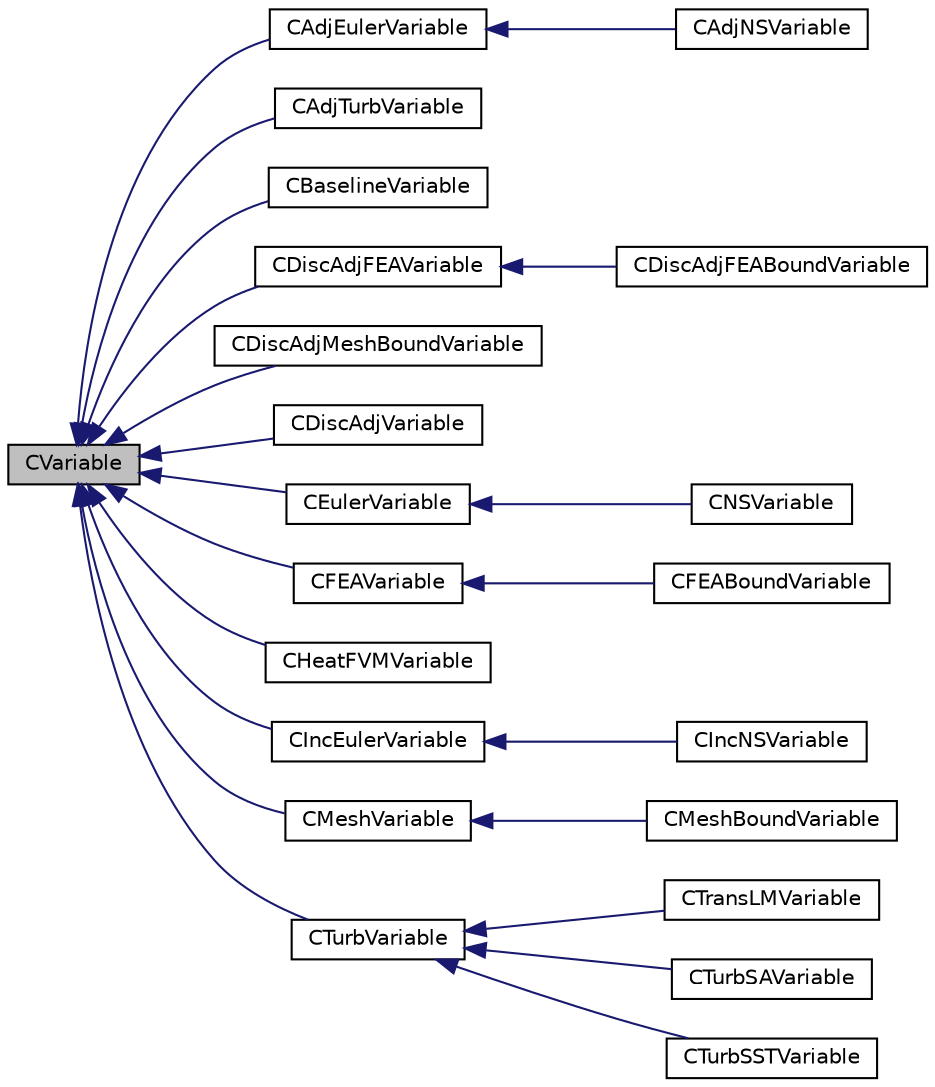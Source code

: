 digraph "CVariable"
{
  edge [fontname="Helvetica",fontsize="10",labelfontname="Helvetica",labelfontsize="10"];
  node [fontname="Helvetica",fontsize="10",shape=record];
  rankdir="LR";
  Node0 [label="CVariable",height=0.2,width=0.4,color="black", fillcolor="grey75", style="filled", fontcolor="black"];
  Node0 -> Node1 [dir="back",color="midnightblue",fontsize="10",style="solid",fontname="Helvetica"];
  Node1 [label="CAdjEulerVariable",height=0.2,width=0.4,color="black", fillcolor="white", style="filled",URL="$class_c_adj_euler_variable.html",tooltip="Main class for defining the variables of the adjoint Euler solver. "];
  Node1 -> Node2 [dir="back",color="midnightblue",fontsize="10",style="solid",fontname="Helvetica"];
  Node2 [label="CAdjNSVariable",height=0.2,width=0.4,color="black", fillcolor="white", style="filled",URL="$class_c_adj_n_s_variable.html",tooltip="Main class for defining the variables of the adjoint Navier-Stokes solver. "];
  Node0 -> Node3 [dir="back",color="midnightblue",fontsize="10",style="solid",fontname="Helvetica"];
  Node3 [label="CAdjTurbVariable",height=0.2,width=0.4,color="black", fillcolor="white", style="filled",URL="$class_c_adj_turb_variable.html",tooltip="Main class for defining the variables of the adjoint turbulence model. "];
  Node0 -> Node4 [dir="back",color="midnightblue",fontsize="10",style="solid",fontname="Helvetica"];
  Node4 [label="CBaselineVariable",height=0.2,width=0.4,color="black", fillcolor="white", style="filled",URL="$class_c_baseline_variable.html",tooltip="Main class for defining the variables of a baseline solution from a restart file (for output)..."];
  Node0 -> Node5 [dir="back",color="midnightblue",fontsize="10",style="solid",fontname="Helvetica"];
  Node5 [label="CDiscAdjFEAVariable",height=0.2,width=0.4,color="black", fillcolor="white", style="filled",URL="$class_c_disc_adj_f_e_a_variable.html",tooltip="Main class for defining the variables of the adjoint solver. "];
  Node5 -> Node6 [dir="back",color="midnightblue",fontsize="10",style="solid",fontname="Helvetica"];
  Node6 [label="CDiscAdjFEABoundVariable",height=0.2,width=0.4,color="black", fillcolor="white", style="filled",URL="$class_c_disc_adj_f_e_a_bound_variable.html",tooltip="Main class for defining the variables on the FEA boundaries for adjoint applications. "];
  Node0 -> Node7 [dir="back",color="midnightblue",fontsize="10",style="solid",fontname="Helvetica"];
  Node7 [label="CDiscAdjMeshBoundVariable",height=0.2,width=0.4,color="black", fillcolor="white", style="filled",URL="$class_c_disc_adj_mesh_bound_variable.html"];
  Node0 -> Node8 [dir="back",color="midnightblue",fontsize="10",style="solid",fontname="Helvetica"];
  Node8 [label="CDiscAdjVariable",height=0.2,width=0.4,color="black", fillcolor="white", style="filled",URL="$class_c_disc_adj_variable.html",tooltip="Main class for defining the variables of the adjoint solver. "];
  Node0 -> Node9 [dir="back",color="midnightblue",fontsize="10",style="solid",fontname="Helvetica"];
  Node9 [label="CEulerVariable",height=0.2,width=0.4,color="black", fillcolor="white", style="filled",URL="$class_c_euler_variable.html",tooltip="Class for defining the variables of the compressible Euler solver. "];
  Node9 -> Node10 [dir="back",color="midnightblue",fontsize="10",style="solid",fontname="Helvetica"];
  Node10 [label="CNSVariable",height=0.2,width=0.4,color="black", fillcolor="white", style="filled",URL="$class_c_n_s_variable.html",tooltip="Class for defining the variables of the compressible Navier-Stokes solver. "];
  Node0 -> Node11 [dir="back",color="midnightblue",fontsize="10",style="solid",fontname="Helvetica"];
  Node11 [label="CFEAVariable",height=0.2,width=0.4,color="black", fillcolor="white", style="filled",URL="$class_c_f_e_a_variable.html",tooltip="Class for defining the variables of the FEM structural problem. "];
  Node11 -> Node12 [dir="back",color="midnightblue",fontsize="10",style="solid",fontname="Helvetica"];
  Node12 [label="CFEABoundVariable",height=0.2,width=0.4,color="black", fillcolor="white", style="filled",URL="$class_c_f_e_a_bound_variable.html",tooltip="Class that adds storage of boundary variables (tractions) to CFEAVariable. "];
  Node0 -> Node13 [dir="back",color="midnightblue",fontsize="10",style="solid",fontname="Helvetica"];
  Node13 [label="CHeatFVMVariable",height=0.2,width=0.4,color="black", fillcolor="white", style="filled",URL="$class_c_heat_f_v_m_variable.html",tooltip="Class for defining the variables of the finite-volume heat equation solver. "];
  Node0 -> Node14 [dir="back",color="midnightblue",fontsize="10",style="solid",fontname="Helvetica"];
  Node14 [label="CIncEulerVariable",height=0.2,width=0.4,color="black", fillcolor="white", style="filled",URL="$class_c_inc_euler_variable.html",tooltip="Class for defining the variables of the incompressible Euler solver. "];
  Node14 -> Node15 [dir="back",color="midnightblue",fontsize="10",style="solid",fontname="Helvetica"];
  Node15 [label="CIncNSVariable",height=0.2,width=0.4,color="black", fillcolor="white", style="filled",URL="$class_c_inc_n_s_variable.html",tooltip="Class for defining the variables of the incompressible Navier-Stokes solver. "];
  Node0 -> Node16 [dir="back",color="midnightblue",fontsize="10",style="solid",fontname="Helvetica"];
  Node16 [label="CMeshVariable",height=0.2,width=0.4,color="black", fillcolor="white", style="filled",URL="$class_c_mesh_variable.html"];
  Node16 -> Node17 [dir="back",color="midnightblue",fontsize="10",style="solid",fontname="Helvetica"];
  Node17 [label="CMeshBoundVariable",height=0.2,width=0.4,color="black", fillcolor="white", style="filled",URL="$class_c_mesh_bound_variable.html"];
  Node0 -> Node18 [dir="back",color="midnightblue",fontsize="10",style="solid",fontname="Helvetica"];
  Node18 [label="CTurbVariable",height=0.2,width=0.4,color="black", fillcolor="white", style="filled",URL="$class_c_turb_variable.html",tooltip="Base class for defining the variables of the turbulence model. "];
  Node18 -> Node19 [dir="back",color="midnightblue",fontsize="10",style="solid",fontname="Helvetica"];
  Node19 [label="CTransLMVariable",height=0.2,width=0.4,color="black", fillcolor="white", style="filled",URL="$class_c_trans_l_m_variable.html",tooltip="Transition model variables. "];
  Node18 -> Node20 [dir="back",color="midnightblue",fontsize="10",style="solid",fontname="Helvetica"];
  Node20 [label="CTurbSAVariable",height=0.2,width=0.4,color="black", fillcolor="white", style="filled",URL="$class_c_turb_s_a_variable.html",tooltip="Main class for defining the variables of the turbulence model. "];
  Node18 -> Node21 [dir="back",color="midnightblue",fontsize="10",style="solid",fontname="Helvetica"];
  Node21 [label="CTurbSSTVariable",height=0.2,width=0.4,color="black", fillcolor="white", style="filled",URL="$class_c_turb_s_s_t_variable.html",tooltip="Main class for defining the variables of the turbulence model. "];
}
